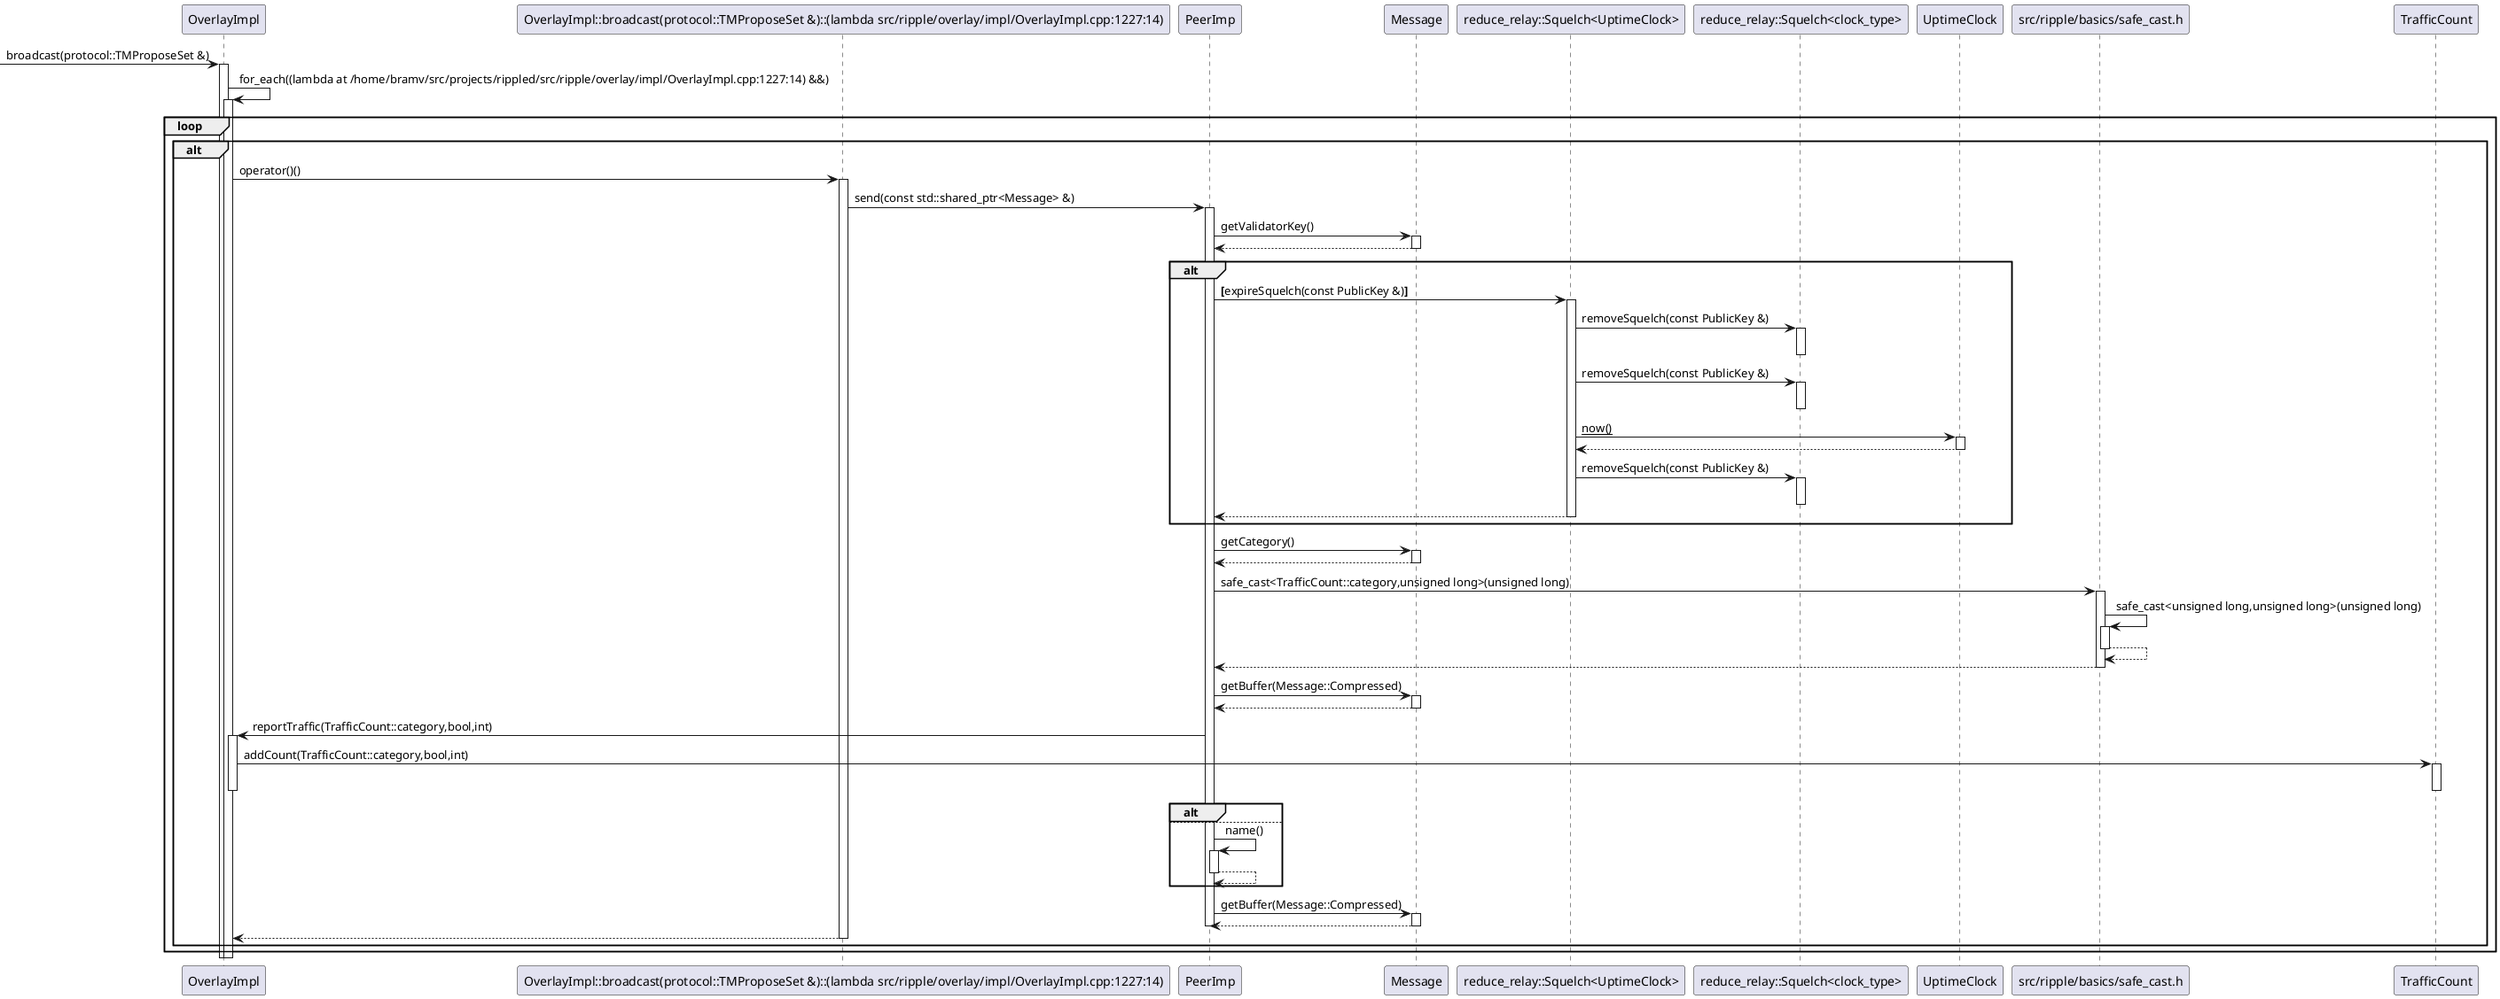 @startuml
participant "OverlayImpl" as C_0001116672667747658761
[-> C_0001116672667747658761 : broadcast(protocol::TMProposeSet &)
activate C_0001116672667747658761
C_0001116672667747658761 -> C_0001116672667747658761 : for_each((lambda at /home/bramv/src/projects/rippled/src/ripple/overlay/impl/OverlayImpl.cpp:1227:14) &&)
activate C_0001116672667747658761
loop
alt
participant "OverlayImpl::broadcast(protocol::TMProposeSet &)::(lambda src/ripple/overlay/impl/OverlayImpl.cpp:1227:14)" as C_0000042931652662938771
C_0001116672667747658761 -> C_0000042931652662938771 : operator()()
activate C_0000042931652662938771
participant "PeerImp" as C_0002118346084380460994
C_0000042931652662938771 -> C_0002118346084380460994 : send(const std::shared_ptr<Message> &)
activate C_0002118346084380460994
participant "Message" as C_0000073086002242562289
C_0002118346084380460994 -> C_0000073086002242562289 : getValidatorKey()
activate C_0000073086002242562289
C_0000073086002242562289 --> C_0002118346084380460994
deactivate C_0000073086002242562289
alt
participant "reduce_relay::Squelch<UptimeClock>" as C_0001668540836965143527
C_0002118346084380460994 -> C_0001668540836965143527 : **[**expireSquelch(const PublicKey &)**]**
activate C_0001668540836965143527
participant "reduce_relay::Squelch<clock_type>" as C_0000525118826224551864
C_0001668540836965143527 -> C_0000525118826224551864 : removeSquelch(const PublicKey &)
activate C_0000525118826224551864
deactivate C_0000525118826224551864
C_0001668540836965143527 -> C_0000525118826224551864 : removeSquelch(const PublicKey &)
activate C_0000525118826224551864
deactivate C_0000525118826224551864
participant "UptimeClock" as C_0001472880491539920613
C_0001668540836965143527 -> C_0001472880491539920613 : __now()__
activate C_0001472880491539920613
C_0001472880491539920613 --> C_0001668540836965143527
deactivate C_0001472880491539920613
C_0001668540836965143527 -> C_0000525118826224551864 : removeSquelch(const PublicKey &)
activate C_0000525118826224551864
deactivate C_0000525118826224551864
C_0001668540836965143527 --> C_0002118346084380460994
deactivate C_0001668540836965143527
end
C_0002118346084380460994 -> C_0000073086002242562289 : getCategory()
activate C_0000073086002242562289
C_0000073086002242562289 --> C_0002118346084380460994
deactivate C_0000073086002242562289
participant "src/ripple/basics/safe_cast.h" as C_0002165997920711711627
C_0002118346084380460994 -> C_0002165997920711711627 : safe_cast<TrafficCount::category,unsigned long>(unsigned long)
activate C_0002165997920711711627
C_0002165997920711711627 -> C_0002165997920711711627 : safe_cast<unsigned long,unsigned long>(unsigned long)
activate C_0002165997920711711627
C_0002165997920711711627 --> C_0002165997920711711627
deactivate C_0002165997920711711627
C_0002165997920711711627 --> C_0002118346084380460994
deactivate C_0002165997920711711627
C_0002118346084380460994 -> C_0000073086002242562289 : getBuffer(Message::Compressed)
activate C_0000073086002242562289
C_0000073086002242562289 --> C_0002118346084380460994
deactivate C_0000073086002242562289
C_0002118346084380460994 -> C_0001116672667747658761 : reportTraffic(TrafficCount::category,bool,int)
activate C_0001116672667747658761
participant "TrafficCount" as C_0000695798640095218486
C_0001116672667747658761 -> C_0000695798640095218486 : addCount(TrafficCount::category,bool,int)
activate C_0000695798640095218486
deactivate C_0000695798640095218486
deactivate C_0001116672667747658761
alt
else
C_0002118346084380460994 -> C_0002118346084380460994 : name()
activate C_0002118346084380460994
C_0002118346084380460994 --> C_0002118346084380460994
deactivate C_0002118346084380460994
end
C_0002118346084380460994 -> C_0000073086002242562289 : getBuffer(Message::Compressed)
activate C_0000073086002242562289
C_0000073086002242562289 --> C_0002118346084380460994
deactivate C_0000073086002242562289
deactivate C_0002118346084380460994
C_0000042931652662938771 --> C_0001116672667747658761
deactivate C_0000042931652662938771
end
end
deactivate C_0001116672667747658761
deactivate C_0001116672667747658761
@enduml
